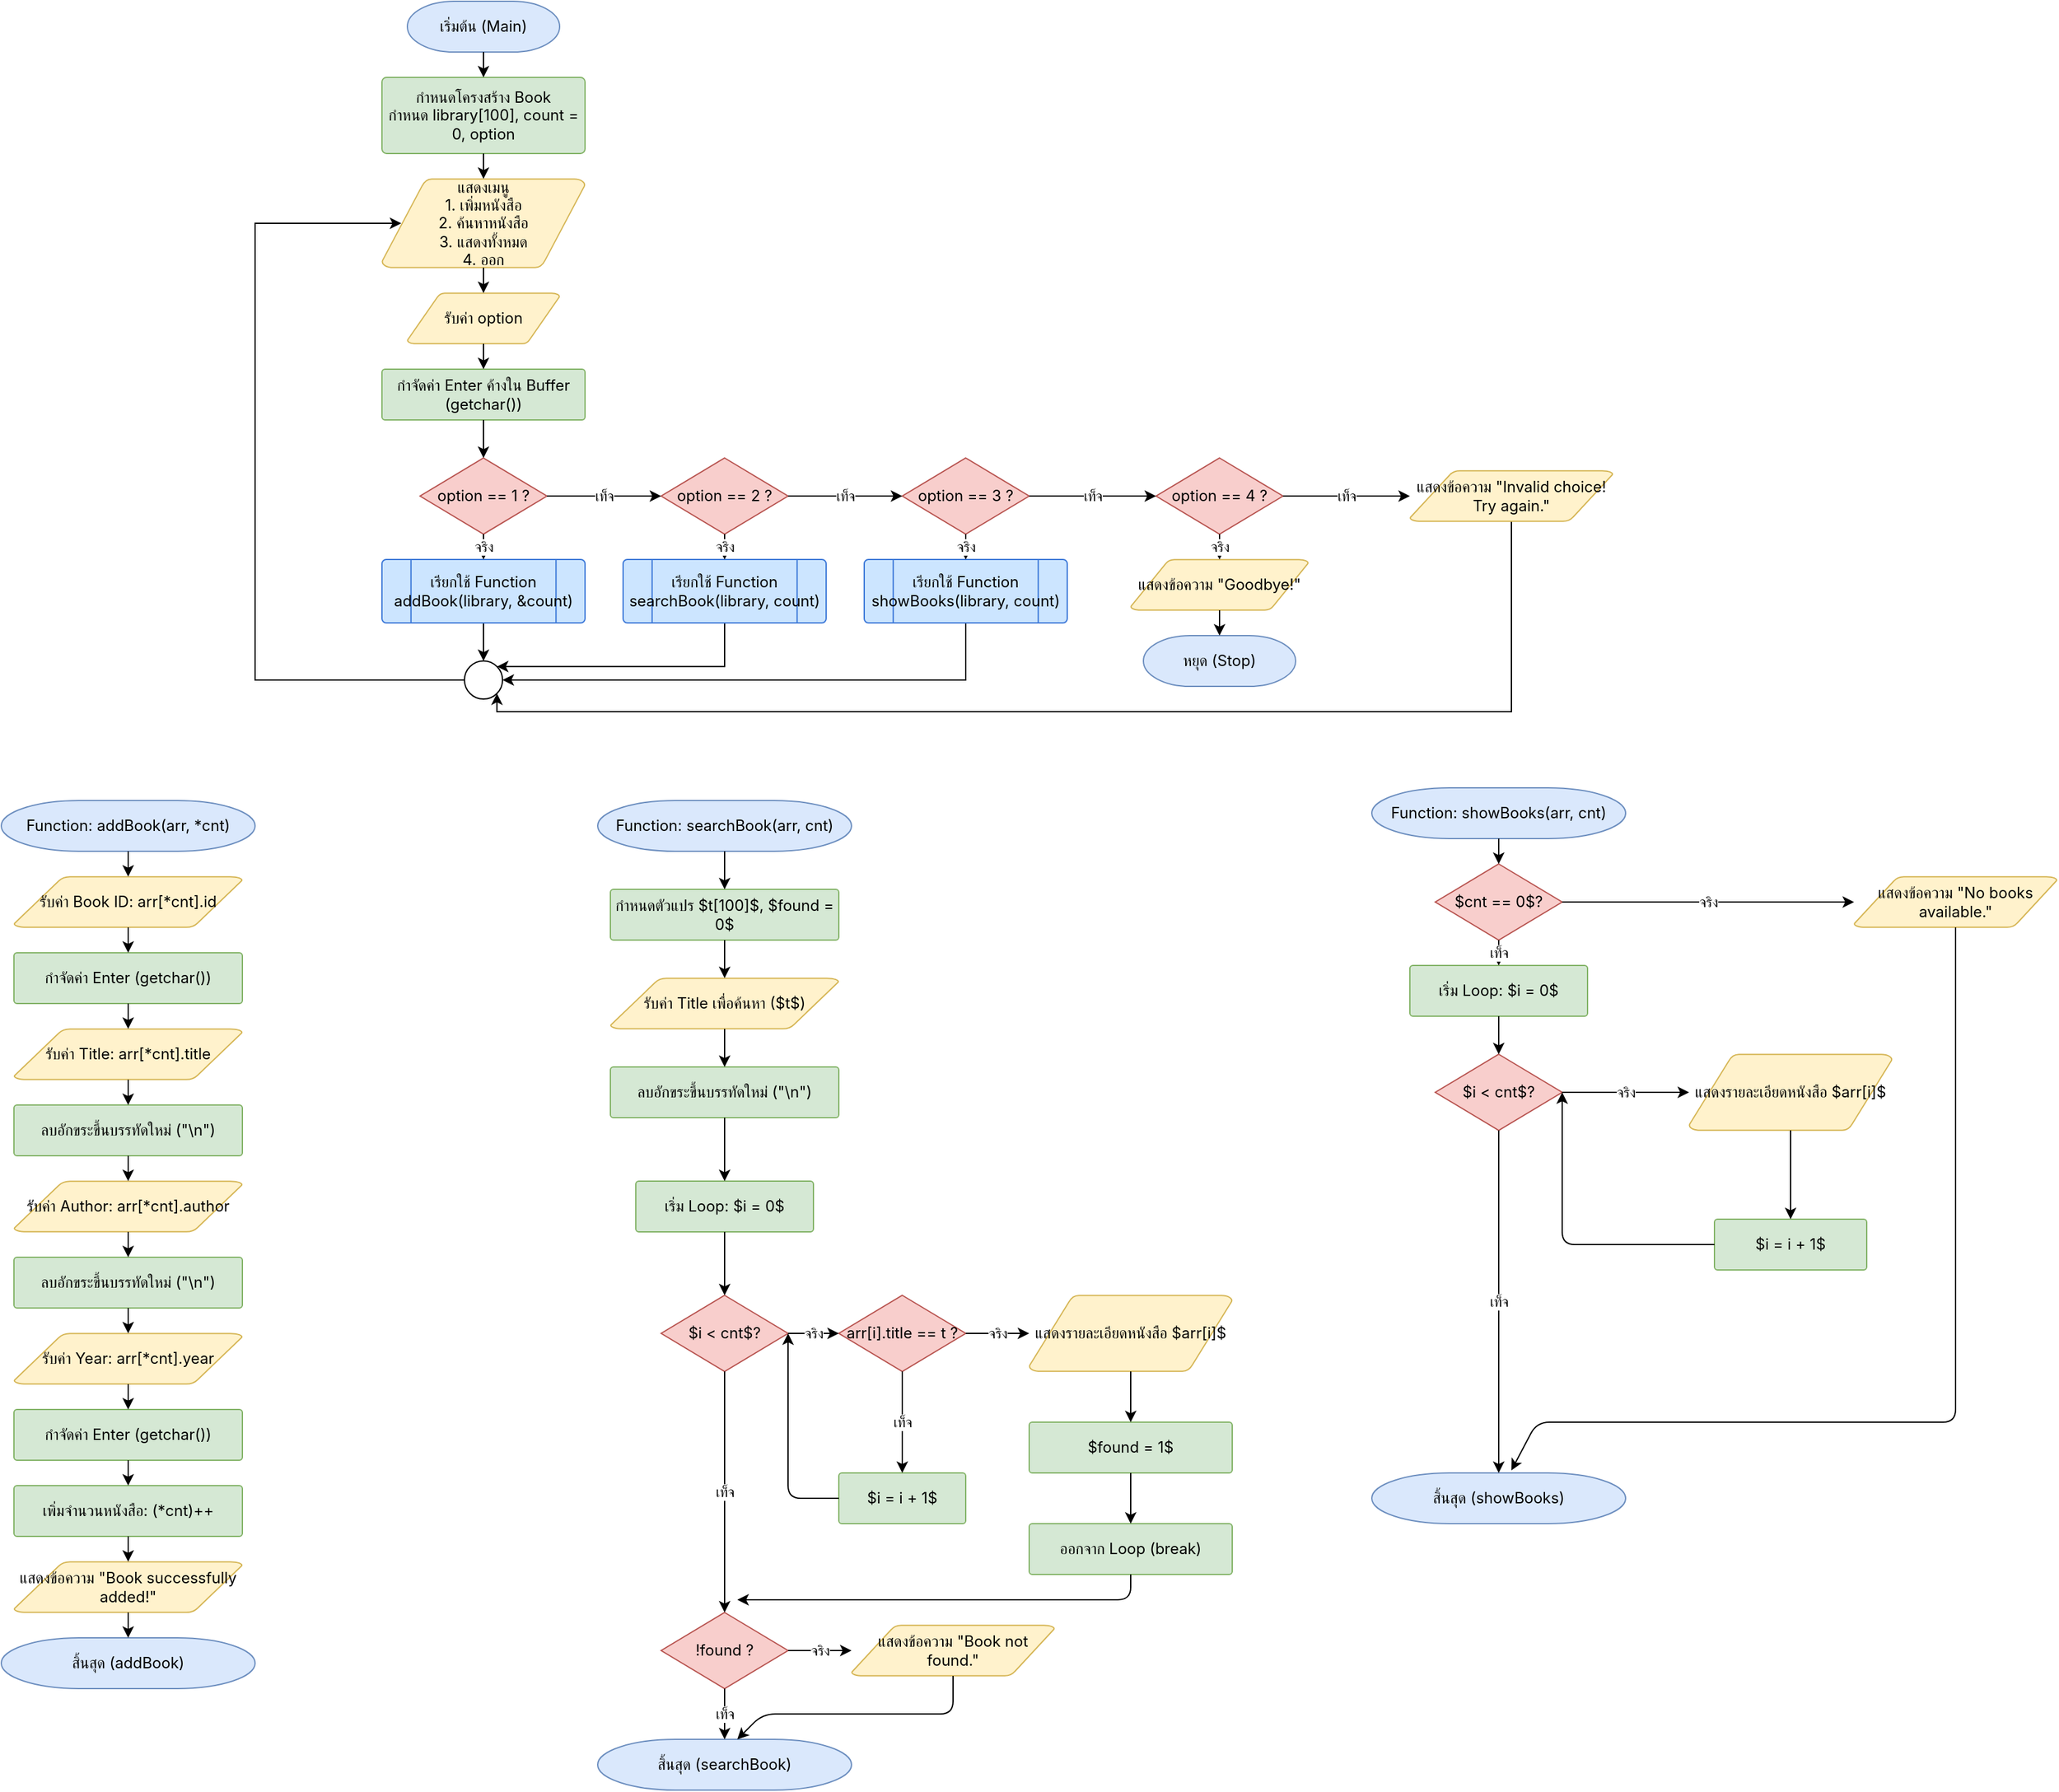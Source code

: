 <mxfile version="28.2.5">
  <diagram name="หน้า-1" id="xlEqDrrbK4vvLJiw3ua9">
    <mxGraphModel dx="3473" dy="2087" grid="1" gridSize="10" guides="1" tooltips="1" connect="1" arrows="1" fold="1" page="1" pageScale="1" pageWidth="827" pageHeight="1169" math="0" shadow="0">
      <root>
        <mxCell id="0" />
        <mxCell id="1" parent="0" />
        <mxCell id="8WySUXqcxAN1pHSd9YYG-1" value="เริ่มต้น (Main)" style="shape=mxgraph.flowchart.terminator;whiteSpace=wrap;html=1;fontFamily=Inter;fillColor=#dae8fc;strokeColor=#6c8ebf;" vertex="1" parent="1">
          <mxGeometry x="470" y="120" width="120" height="40" as="geometry" />
        </mxCell>
        <mxCell id="8WySUXqcxAN1pHSd9YYG-2" value="กำหนดโครงสร้าง Book&lt;br&gt;กำหนด library[100], count = 0, option" style="shape=mxgraph.flowchart.process;whiteSpace=wrap;html=1;fontFamily=Inter;fillColor=#d5e8d4;strokeColor=#82b366;" vertex="1" parent="1">
          <mxGeometry x="450" y="180" width="160" height="60" as="geometry" />
        </mxCell>
        <mxCell id="8WySUXqcxAN1pHSd9YYG-3" value="แสดงเมนู&lt;br&gt;1. เพิ่มหนังสือ&lt;br&gt;2. ค้นหาหนังสือ&lt;br&gt;3. แสดงทั้งหมด&lt;br&gt;4. ออก" style="shape=mxgraph.flowchart.data;whiteSpace=wrap;html=1;fontFamily=Inter;fillColor=#fff2cc;strokeColor=#d6b656;" vertex="1" parent="1">
          <mxGeometry x="450" y="260" width="160" height="70" as="geometry" />
        </mxCell>
        <mxCell id="8WySUXqcxAN1pHSd9YYG-4" value="รับค่า option" style="shape=mxgraph.flowchart.data;whiteSpace=wrap;html=1;fontFamily=Inter;fillColor=#fff2cc;strokeColor=#d6b656;" vertex="1" parent="1">
          <mxGeometry x="470" y="350" width="120" height="40" as="geometry" />
        </mxCell>
        <mxCell id="8WySUXqcxAN1pHSd9YYG-5" value="กำจัดค่า Enter ค้างใน Buffer (getchar())" style="shape=mxgraph.flowchart.process;whiteSpace=wrap;html=1;fontFamily=Inter;fillColor=#d5e8d4;strokeColor=#82b366;" vertex="1" parent="1">
          <mxGeometry x="450" y="410" width="160" height="40" as="geometry" />
        </mxCell>
        <mxCell id="8WySUXqcxAN1pHSd9YYG-6" value="option == 1 ?" style="shape=mxgraph.flowchart.decision;whiteSpace=wrap;html=1;fontFamily=Inter;fillColor=#f8cecc;strokeColor=#b85450;" vertex="1" parent="1">
          <mxGeometry x="480" y="480" width="100" height="60" as="geometry" />
        </mxCell>
        <mxCell id="8WySUXqcxAN1pHSd9YYG-105" value="" style="edgeStyle=orthogonalEdgeStyle;rounded=0;orthogonalLoop=1;jettySize=auto;html=1;" edge="1" parent="1" source="8WySUXqcxAN1pHSd9YYG-7" target="8WySUXqcxAN1pHSd9YYG-104">
          <mxGeometry relative="1" as="geometry" />
        </mxCell>
        <mxCell id="8WySUXqcxAN1pHSd9YYG-7" value="เรียกใช้ Function addBook(library, &amp;count)" style="shape=mxgraph.flowchart.predefined_process;whiteSpace=wrap;html=1;fontFamily=Inter;fillColor=#cce5ff;strokeColor=#3c78d8;" vertex="1" parent="1">
          <mxGeometry x="450" y="560" width="160" height="50" as="geometry" />
        </mxCell>
        <mxCell id="8WySUXqcxAN1pHSd9YYG-8" value="option == 2 ?" style="shape=mxgraph.flowchart.decision;whiteSpace=wrap;html=1;fontFamily=Inter;fillColor=#f8cecc;strokeColor=#b85450;" vertex="1" parent="1">
          <mxGeometry x="670" y="480" width="100" height="60" as="geometry" />
        </mxCell>
        <mxCell id="8WySUXqcxAN1pHSd9YYG-106" style="edgeStyle=orthogonalEdgeStyle;rounded=0;orthogonalLoop=1;jettySize=auto;html=1;entryX=1;entryY=0;entryDx=0;entryDy=0;" edge="1" parent="1" source="8WySUXqcxAN1pHSd9YYG-9" target="8WySUXqcxAN1pHSd9YYG-104">
          <mxGeometry relative="1" as="geometry">
            <Array as="points">
              <mxPoint x="720" y="644" />
            </Array>
          </mxGeometry>
        </mxCell>
        <mxCell id="8WySUXqcxAN1pHSd9YYG-9" value="เรียกใช้ Function searchBook(library, count)" style="shape=mxgraph.flowchart.predefined_process;whiteSpace=wrap;html=1;fontFamily=Inter;fillColor=#cce5ff;strokeColor=#3c78d8;" vertex="1" parent="1">
          <mxGeometry x="640" y="560" width="160" height="50" as="geometry" />
        </mxCell>
        <mxCell id="8WySUXqcxAN1pHSd9YYG-10" value="option == 3 ?" style="shape=mxgraph.flowchart.decision;whiteSpace=wrap;html=1;fontFamily=Inter;fillColor=#f8cecc;strokeColor=#b85450;" vertex="1" parent="1">
          <mxGeometry x="860" y="480" width="100" height="60" as="geometry" />
        </mxCell>
        <mxCell id="8WySUXqcxAN1pHSd9YYG-107" style="edgeStyle=orthogonalEdgeStyle;rounded=0;orthogonalLoop=1;jettySize=auto;html=1;entryX=1;entryY=0.5;entryDx=0;entryDy=0;" edge="1" parent="1" source="8WySUXqcxAN1pHSd9YYG-11" target="8WySUXqcxAN1pHSd9YYG-104">
          <mxGeometry relative="1" as="geometry">
            <Array as="points">
              <mxPoint x="910" y="655" />
            </Array>
          </mxGeometry>
        </mxCell>
        <mxCell id="8WySUXqcxAN1pHSd9YYG-11" value="เรียกใช้ Function showBooks(library, count)" style="shape=mxgraph.flowchart.predefined_process;whiteSpace=wrap;html=1;fontFamily=Inter;fillColor=#cce5ff;strokeColor=#3c78d8;" vertex="1" parent="1">
          <mxGeometry x="830" y="560" width="160" height="50" as="geometry" />
        </mxCell>
        <mxCell id="8WySUXqcxAN1pHSd9YYG-12" value="option == 4 ?" style="shape=mxgraph.flowchart.decision;whiteSpace=wrap;html=1;fontFamily=Inter;fillColor=#f8cecc;strokeColor=#b85450;" vertex="1" parent="1">
          <mxGeometry x="1060" y="480" width="100" height="60" as="geometry" />
        </mxCell>
        <mxCell id="8WySUXqcxAN1pHSd9YYG-13" value="แสดงข้อความ &quot;Goodbye!&quot;" style="shape=mxgraph.flowchart.data;whiteSpace=wrap;html=1;fontFamily=Inter;fillColor=#fff2cc;strokeColor=#d6b656;" vertex="1" parent="1">
          <mxGeometry x="1040" y="560" width="140" height="40" as="geometry" />
        </mxCell>
        <mxCell id="8WySUXqcxAN1pHSd9YYG-14" value="หยุด (Stop)" style="shape=mxgraph.flowchart.terminator;whiteSpace=wrap;html=1;fontFamily=Inter;fillColor=#dae8fc;strokeColor=#6c8ebf;" vertex="1" parent="1">
          <mxGeometry x="1050" y="620" width="120" height="40" as="geometry" />
        </mxCell>
        <mxCell id="8WySUXqcxAN1pHSd9YYG-108" style="edgeStyle=orthogonalEdgeStyle;rounded=0;orthogonalLoop=1;jettySize=auto;html=1;entryX=1;entryY=1;entryDx=0;entryDy=0;" edge="1" parent="1" source="8WySUXqcxAN1pHSd9YYG-15" target="8WySUXqcxAN1pHSd9YYG-104">
          <mxGeometry relative="1" as="geometry">
            <Array as="points">
              <mxPoint x="1340" y="680" />
              <mxPoint x="541" y="680" />
            </Array>
          </mxGeometry>
        </mxCell>
        <mxCell id="8WySUXqcxAN1pHSd9YYG-15" value="แสดงข้อความ &quot;Invalid choice! Try again.&quot;" style="shape=mxgraph.flowchart.data;whiteSpace=wrap;html=1;fontFamily=Inter;fillColor=#fff2cc;strokeColor=#d6b656;" vertex="1" parent="1">
          <mxGeometry x="1260" y="490" width="160" height="40" as="geometry" />
        </mxCell>
        <mxCell id="8WySUXqcxAN1pHSd9YYG-16" value="" style="endArrow=classic;html=1;" edge="1" parent="1" source="8WySUXqcxAN1pHSd9YYG-1" target="8WySUXqcxAN1pHSd9YYG-2">
          <mxGeometry width="50" height="50" relative="1" as="geometry">
            <mxPoint x="530" y="160" as="sourcePoint" />
            <mxPoint x="530" y="180" as="targetPoint" />
          </mxGeometry>
        </mxCell>
        <mxCell id="8WySUXqcxAN1pHSd9YYG-17" value="" style="endArrow=classic;html=1;" edge="1" parent="1" source="8WySUXqcxAN1pHSd9YYG-2" target="8WySUXqcxAN1pHSd9YYG-3">
          <mxGeometry width="50" height="50" relative="1" as="geometry">
            <mxPoint x="530" y="240" as="sourcePoint" />
            <mxPoint x="530" y="260" as="targetPoint" />
          </mxGeometry>
        </mxCell>
        <mxCell id="8WySUXqcxAN1pHSd9YYG-18" value="" style="endArrow=classic;html=1;" edge="1" parent="1" source="8WySUXqcxAN1pHSd9YYG-3" target="8WySUXqcxAN1pHSd9YYG-4">
          <mxGeometry width="50" height="50" relative="1" as="geometry">
            <mxPoint x="530" y="330" as="sourcePoint" />
            <mxPoint x="530" y="350" as="targetPoint" />
          </mxGeometry>
        </mxCell>
        <mxCell id="8WySUXqcxAN1pHSd9YYG-19" value="" style="endArrow=classic;html=1;" edge="1" parent="1" source="8WySUXqcxAN1pHSd9YYG-4" target="8WySUXqcxAN1pHSd9YYG-5">
          <mxGeometry width="50" height="50" relative="1" as="geometry">
            <mxPoint x="530" y="390" as="sourcePoint" />
            <mxPoint x="530" y="410" as="targetPoint" />
          </mxGeometry>
        </mxCell>
        <mxCell id="8WySUXqcxAN1pHSd9YYG-20" value="" style="endArrow=classic;html=1;" edge="1" parent="1" source="8WySUXqcxAN1pHSd9YYG-5" target="8WySUXqcxAN1pHSd9YYG-6">
          <mxGeometry width="50" height="50" relative="1" as="geometry">
            <mxPoint x="530" y="450" as="sourcePoint" />
            <mxPoint x="530" y="480" as="targetPoint" />
          </mxGeometry>
        </mxCell>
        <mxCell id="8WySUXqcxAN1pHSd9YYG-21" value="จริง" style="endArrow=classic;html=1;exitX=0.5;exitY=1;entryX=0.5;entryY=0;" edge="1" parent="1" source="8WySUXqcxAN1pHSd9YYG-6" target="8WySUXqcxAN1pHSd9YYG-7">
          <mxGeometry width="50" height="50" relative="1" as="geometry">
            <mxPoint x="530" y="540" as="sourcePoint" />
            <mxPoint x="530" y="560" as="targetPoint" />
          </mxGeometry>
        </mxCell>
        <mxCell id="8WySUXqcxAN1pHSd9YYG-22" value="เท็จ" style="endArrow=classic;html=1;exitX=1;exitY=0.5;entryX=0;entryY=0.5;" edge="1" parent="1" source="8WySUXqcxAN1pHSd9YYG-6" target="8WySUXqcxAN1pHSd9YYG-8">
          <mxGeometry width="50" height="50" relative="1" as="geometry">
            <mxPoint x="580" y="510" as="sourcePoint" />
            <mxPoint x="640" y="510" as="targetPoint" />
          </mxGeometry>
        </mxCell>
        <mxCell id="8WySUXqcxAN1pHSd9YYG-23" value="จริง" style="endArrow=classic;html=1;exitX=0.5;exitY=1;entryX=0.5;entryY=0;" edge="1" parent="1" source="8WySUXqcxAN1pHSd9YYG-8" target="8WySUXqcxAN1pHSd9YYG-9">
          <mxGeometry width="50" height="50" relative="1" as="geometry">
            <mxPoint x="720" y="540" as="sourcePoint" />
            <mxPoint x="720" y="560" as="targetPoint" />
          </mxGeometry>
        </mxCell>
        <mxCell id="8WySUXqcxAN1pHSd9YYG-24" value="เท็จ" style="endArrow=classic;html=1;exitX=1;exitY=0.5;entryX=0;entryY=0.5;" edge="1" parent="1" source="8WySUXqcxAN1pHSd9YYG-8" target="8WySUXqcxAN1pHSd9YYG-10">
          <mxGeometry width="50" height="50" relative="1" as="geometry">
            <mxPoint x="740" y="510" as="sourcePoint" />
            <mxPoint x="800" y="510" as="targetPoint" />
          </mxGeometry>
        </mxCell>
        <mxCell id="8WySUXqcxAN1pHSd9YYG-25" value="จริง" style="endArrow=classic;html=1;exitX=0.5;exitY=1;entryX=0.5;entryY=0;" edge="1" parent="1" source="8WySUXqcxAN1pHSd9YYG-10" target="8WySUXqcxAN1pHSd9YYG-11">
          <mxGeometry width="50" height="50" relative="1" as="geometry">
            <mxPoint x="910" y="540" as="sourcePoint" />
            <mxPoint x="910" y="560" as="targetPoint" />
          </mxGeometry>
        </mxCell>
        <mxCell id="8WySUXqcxAN1pHSd9YYG-26" value="เท็จ" style="endArrow=classic;html=1;exitX=1;exitY=0.5;entryX=0;entryY=0.5;" edge="1" parent="1" source="8WySUXqcxAN1pHSd9YYG-10" target="8WySUXqcxAN1pHSd9YYG-12">
          <mxGeometry width="50" height="50" relative="1" as="geometry">
            <mxPoint x="900" y="510" as="sourcePoint" />
            <mxPoint x="960" y="510" as="targetPoint" />
          </mxGeometry>
        </mxCell>
        <mxCell id="8WySUXqcxAN1pHSd9YYG-27" value="จริง" style="endArrow=classic;html=1;exitX=0.5;exitY=1;entryX=0.5;entryY=0;" edge="1" parent="1" source="8WySUXqcxAN1pHSd9YYG-12" target="8WySUXqcxAN1pHSd9YYG-13">
          <mxGeometry width="50" height="50" relative="1" as="geometry">
            <mxPoint x="1110" y="540" as="sourcePoint" />
            <mxPoint x="1110" y="560" as="targetPoint" />
          </mxGeometry>
        </mxCell>
        <mxCell id="8WySUXqcxAN1pHSd9YYG-28" value="เท็จ" style="endArrow=classic;html=1;exitX=1;exitY=0.5;entryX=0;entryY=0.5;" edge="1" parent="1" source="8WySUXqcxAN1pHSd9YYG-12" target="8WySUXqcxAN1pHSd9YYG-15">
          <mxGeometry width="50" height="50" relative="1" as="geometry">
            <mxPoint x="1060" y="510" as="sourcePoint" />
            <mxPoint x="1100" y="520" as="targetPoint" />
          </mxGeometry>
        </mxCell>
        <mxCell id="8WySUXqcxAN1pHSd9YYG-29" value="" style="endArrow=classic;html=1;" edge="1" parent="1" source="8WySUXqcxAN1pHSd9YYG-13" target="8WySUXqcxAN1pHSd9YYG-14">
          <mxGeometry width="50" height="50" relative="1" as="geometry">
            <mxPoint x="1010" y="600" as="sourcePoint" />
            <mxPoint x="1010" y="620" as="targetPoint" />
          </mxGeometry>
        </mxCell>
        <mxCell id="8WySUXqcxAN1pHSd9YYG-34" value="Function: addBook(arr, *cnt)" style="shape=mxgraph.flowchart.terminator;whiteSpace=wrap;html=1;fontFamily=Inter;fillColor=#dae8fc;strokeColor=#6c8ebf;" vertex="1" parent="1">
          <mxGeometry x="150" y="750" width="200" height="40" as="geometry" />
        </mxCell>
        <mxCell id="8WySUXqcxAN1pHSd9YYG-35" value="รับค่า Book ID: arr[*cnt].id" style="shape=mxgraph.flowchart.data;whiteSpace=wrap;html=1;fontFamily=Inter;fillColor=#fff2cc;strokeColor=#d6b656;" vertex="1" parent="1">
          <mxGeometry x="160" y="810" width="180" height="40" as="geometry" />
        </mxCell>
        <mxCell id="8WySUXqcxAN1pHSd9YYG-36" value="กำจัดค่า Enter (getchar())" style="shape=mxgraph.flowchart.process;whiteSpace=wrap;html=1;fontFamily=Inter;fillColor=#d5e8d4;strokeColor=#82b366;" vertex="1" parent="1">
          <mxGeometry x="160" y="870" width="180" height="40" as="geometry" />
        </mxCell>
        <mxCell id="8WySUXqcxAN1pHSd9YYG-37" value="รับค่า Title: arr[*cnt].title" style="shape=mxgraph.flowchart.data;whiteSpace=wrap;html=1;fontFamily=Inter;fillColor=#fff2cc;strokeColor=#d6b656;" vertex="1" parent="1">
          <mxGeometry x="160" y="930" width="180" height="40" as="geometry" />
        </mxCell>
        <mxCell id="8WySUXqcxAN1pHSd9YYG-38" value="ลบอักขระขึ้นบรรทัดใหม่ (&quot;\n&quot;)" style="shape=mxgraph.flowchart.process;whiteSpace=wrap;html=1;fontFamily=Inter;fillColor=#d5e8d4;strokeColor=#82b366;" vertex="1" parent="1">
          <mxGeometry x="160" y="990" width="180" height="40" as="geometry" />
        </mxCell>
        <mxCell id="8WySUXqcxAN1pHSd9YYG-39" value="รับค่า Author: arr[*cnt].author" style="shape=mxgraph.flowchart.data;whiteSpace=wrap;html=1;fontFamily=Inter;fillColor=#fff2cc;strokeColor=#d6b656;" vertex="1" parent="1">
          <mxGeometry x="160" y="1050" width="180" height="40" as="geometry" />
        </mxCell>
        <mxCell id="8WySUXqcxAN1pHSd9YYG-40" value="ลบอักขระขึ้นบรรทัดใหม่ (&quot;\n&quot;)" style="shape=mxgraph.flowchart.process;whiteSpace=wrap;html=1;fontFamily=Inter;fillColor=#d5e8d4;strokeColor=#82b366;" vertex="1" parent="1">
          <mxGeometry x="160" y="1110" width="180" height="40" as="geometry" />
        </mxCell>
        <mxCell id="8WySUXqcxAN1pHSd9YYG-41" value="รับค่า Year: arr[*cnt].year" style="shape=mxgraph.flowchart.data;whiteSpace=wrap;html=1;fontFamily=Inter;fillColor=#fff2cc;strokeColor=#d6b656;" vertex="1" parent="1">
          <mxGeometry x="160" y="1170" width="180" height="40" as="geometry" />
        </mxCell>
        <mxCell id="8WySUXqcxAN1pHSd9YYG-42" value="กำจัดค่า Enter (getchar())" style="shape=mxgraph.flowchart.process;whiteSpace=wrap;html=1;fontFamily=Inter;fillColor=#d5e8d4;strokeColor=#82b366;" vertex="1" parent="1">
          <mxGeometry x="160" y="1230" width="180" height="40" as="geometry" />
        </mxCell>
        <mxCell id="8WySUXqcxAN1pHSd9YYG-43" value="เพิ่มจำนวนหนังสือ: (*cnt)++" style="shape=mxgraph.flowchart.process;whiteSpace=wrap;html=1;fontFamily=Inter;fillColor=#d5e8d4;strokeColor=#82b366;" vertex="1" parent="1">
          <mxGeometry x="160" y="1290" width="180" height="40" as="geometry" />
        </mxCell>
        <mxCell id="8WySUXqcxAN1pHSd9YYG-44" value="แสดงข้อความ &quot;Book successfully added!&quot;" style="shape=mxgraph.flowchart.data;whiteSpace=wrap;html=1;fontFamily=Inter;fillColor=#fff2cc;strokeColor=#d6b656;" vertex="1" parent="1">
          <mxGeometry x="160" y="1350" width="180" height="40" as="geometry" />
        </mxCell>
        <mxCell id="8WySUXqcxAN1pHSd9YYG-45" value="สิ้นสุด (addBook)" style="shape=mxgraph.flowchart.terminator;whiteSpace=wrap;html=1;fontFamily=Inter;fillColor=#dae8fc;strokeColor=#6c8ebf;" vertex="1" parent="1">
          <mxGeometry x="150" y="1410" width="200" height="40" as="geometry" />
        </mxCell>
        <mxCell id="8WySUXqcxAN1pHSd9YYG-46" value="" style="endArrow=classic;html=1;" edge="1" parent="1" source="8WySUXqcxAN1pHSd9YYG-34" target="8WySUXqcxAN1pHSd9YYG-35">
          <mxGeometry width="50" height="50" relative="1" as="geometry">
            <mxPoint x="250" y="790" as="sourcePoint" />
            <mxPoint x="250" y="810" as="targetPoint" />
          </mxGeometry>
        </mxCell>
        <mxCell id="8WySUXqcxAN1pHSd9YYG-47" value="" style="endArrow=classic;html=1;" edge="1" parent="1" source="8WySUXqcxAN1pHSd9YYG-35" target="8WySUXqcxAN1pHSd9YYG-36">
          <mxGeometry width="50" height="50" relative="1" as="geometry">
            <mxPoint x="250" y="850" as="sourcePoint" />
            <mxPoint x="250" y="870" as="targetPoint" />
          </mxGeometry>
        </mxCell>
        <mxCell id="8WySUXqcxAN1pHSd9YYG-48" value="" style="endArrow=classic;html=1;" edge="1" parent="1" source="8WySUXqcxAN1pHSd9YYG-36" target="8WySUXqcxAN1pHSd9YYG-37">
          <mxGeometry width="50" height="50" relative="1" as="geometry">
            <mxPoint x="250" y="910" as="sourcePoint" />
            <mxPoint x="250" y="930" as="targetPoint" />
          </mxGeometry>
        </mxCell>
        <mxCell id="8WySUXqcxAN1pHSd9YYG-49" value="" style="endArrow=classic;html=1;" edge="1" parent="1" source="8WySUXqcxAN1pHSd9YYG-37" target="8WySUXqcxAN1pHSd9YYG-38">
          <mxGeometry width="50" height="50" relative="1" as="geometry">
            <mxPoint x="250" y="970" as="sourcePoint" />
            <mxPoint x="250" y="990" as="targetPoint" />
          </mxGeometry>
        </mxCell>
        <mxCell id="8WySUXqcxAN1pHSd9YYG-50" value="" style="endArrow=classic;html=1;" edge="1" parent="1" source="8WySUXqcxAN1pHSd9YYG-38" target="8WySUXqcxAN1pHSd9YYG-39">
          <mxGeometry width="50" height="50" relative="1" as="geometry">
            <mxPoint x="250" y="1030" as="sourcePoint" />
            <mxPoint x="250" y="1050" as="targetPoint" />
          </mxGeometry>
        </mxCell>
        <mxCell id="8WySUXqcxAN1pHSd9YYG-51" value="" style="endArrow=classic;html=1;" edge="1" parent="1" source="8WySUXqcxAN1pHSd9YYG-39" target="8WySUXqcxAN1pHSd9YYG-40">
          <mxGeometry width="50" height="50" relative="1" as="geometry">
            <mxPoint x="250" y="1090" as="sourcePoint" />
            <mxPoint x="250" y="1110" as="targetPoint" />
          </mxGeometry>
        </mxCell>
        <mxCell id="8WySUXqcxAN1pHSd9YYG-52" value="" style="endArrow=classic;html=1;" edge="1" parent="1" source="8WySUXqcxAN1pHSd9YYG-40" target="8WySUXqcxAN1pHSd9YYG-41">
          <mxGeometry width="50" height="50" relative="1" as="geometry">
            <mxPoint x="250" y="1150" as="sourcePoint" />
            <mxPoint x="250" y="1170" as="targetPoint" />
          </mxGeometry>
        </mxCell>
        <mxCell id="8WySUXqcxAN1pHSd9YYG-53" value="" style="endArrow=classic;html=1;" edge="1" parent="1" source="8WySUXqcxAN1pHSd9YYG-41" target="8WySUXqcxAN1pHSd9YYG-42">
          <mxGeometry width="50" height="50" relative="1" as="geometry">
            <mxPoint x="250" y="1210" as="sourcePoint" />
            <mxPoint x="250" y="1230" as="targetPoint" />
          </mxGeometry>
        </mxCell>
        <mxCell id="8WySUXqcxAN1pHSd9YYG-54" value="" style="endArrow=classic;html=1;" edge="1" parent="1" source="8WySUXqcxAN1pHSd9YYG-42" target="8WySUXqcxAN1pHSd9YYG-43">
          <mxGeometry width="50" height="50" relative="1" as="geometry">
            <mxPoint x="250" y="1270" as="sourcePoint" />
            <mxPoint x="250" y="1290" as="targetPoint" />
          </mxGeometry>
        </mxCell>
        <mxCell id="8WySUXqcxAN1pHSd9YYG-55" value="" style="endArrow=classic;html=1;" edge="1" parent="1" source="8WySUXqcxAN1pHSd9YYG-43" target="8WySUXqcxAN1pHSd9YYG-44">
          <mxGeometry width="50" height="50" relative="1" as="geometry">
            <mxPoint x="250" y="1330" as="sourcePoint" />
            <mxPoint x="250" y="1350" as="targetPoint" />
          </mxGeometry>
        </mxCell>
        <mxCell id="8WySUXqcxAN1pHSd9YYG-56" value="" style="endArrow=classic;html=1;" edge="1" parent="1" source="8WySUXqcxAN1pHSd9YYG-44" target="8WySUXqcxAN1pHSd9YYG-45">
          <mxGeometry width="50" height="50" relative="1" as="geometry">
            <mxPoint x="250" y="1390" as="sourcePoint" />
            <mxPoint x="250" y="1410" as="targetPoint" />
          </mxGeometry>
        </mxCell>
        <mxCell id="8WySUXqcxAN1pHSd9YYG-57" value="Function: searchBook(arr, cnt)" style="shape=mxgraph.flowchart.terminator;whiteSpace=wrap;html=1;fontFamily=Inter;fillColor=#dae8fc;strokeColor=#6c8ebf;" vertex="1" parent="1">
          <mxGeometry x="620" y="750" width="200" height="40" as="geometry" />
        </mxCell>
        <mxCell id="8WySUXqcxAN1pHSd9YYG-58" value="กำหนดตัวแปร $t[100]$, $found = 0$" style="shape=mxgraph.flowchart.process;whiteSpace=wrap;html=1;fontFamily=Inter;fillColor=#d5e8d4;strokeColor=#82b366;" vertex="1" parent="1">
          <mxGeometry x="630" y="820" width="180" height="40" as="geometry" />
        </mxCell>
        <mxCell id="8WySUXqcxAN1pHSd9YYG-59" value="รับค่า Title เพื่อค้นหา ($t$)" style="shape=mxgraph.flowchart.data;whiteSpace=wrap;html=1;fontFamily=Inter;fillColor=#fff2cc;strokeColor=#d6b656;" vertex="1" parent="1">
          <mxGeometry x="630" y="890" width="180" height="40" as="geometry" />
        </mxCell>
        <mxCell id="8WySUXqcxAN1pHSd9YYG-60" value="ลบอักขระขึ้นบรรทัดใหม่ (&quot;\n&quot;)" style="shape=mxgraph.flowchart.process;whiteSpace=wrap;html=1;fontFamily=Inter;fillColor=#d5e8d4;strokeColor=#82b366;" vertex="1" parent="1">
          <mxGeometry x="630" y="960" width="180" height="40" as="geometry" />
        </mxCell>
        <mxCell id="8WySUXqcxAN1pHSd9YYG-61" value="เริ่ม Loop: $i = 0$" style="shape=mxgraph.flowchart.process;whiteSpace=wrap;html=1;fontFamily=Inter;fillColor=#d5e8d4;strokeColor=#82b366;" vertex="1" parent="1">
          <mxGeometry x="650" y="1050" width="140" height="40" as="geometry" />
        </mxCell>
        <mxCell id="8WySUXqcxAN1pHSd9YYG-62" value="$i &lt; cnt$?" style="shape=mxgraph.flowchart.decision;whiteSpace=wrap;html=1;fontFamily=Inter;fillColor=#f8cecc;strokeColor=#b85450;" vertex="1" parent="1">
          <mxGeometry x="670" y="1140" width="100" height="60" as="geometry" />
        </mxCell>
        <mxCell id="8WySUXqcxAN1pHSd9YYG-63" value="arr[i].title == t ?" style="shape=mxgraph.flowchart.decision;whiteSpace=wrap;html=1;fontFamily=Inter;fillColor=#f8cecc;strokeColor=#b85450;" vertex="1" parent="1">
          <mxGeometry x="810" y="1140" width="100" height="60" as="geometry" />
        </mxCell>
        <mxCell id="8WySUXqcxAN1pHSd9YYG-64" value="แสดงรายละเอียดหนังสือ $arr[i]$" style="shape=mxgraph.flowchart.data;whiteSpace=wrap;html=1;fontFamily=Inter;fillColor=#fff2cc;strokeColor=#d6b656;" vertex="1" parent="1">
          <mxGeometry x="960" y="1140" width="160" height="60" as="geometry" />
        </mxCell>
        <mxCell id="8WySUXqcxAN1pHSd9YYG-65" value="$found = 1$" style="shape=mxgraph.flowchart.process;whiteSpace=wrap;html=1;fontFamily=Inter;fillColor=#d5e8d4;strokeColor=#82b366;" vertex="1" parent="1">
          <mxGeometry x="960" y="1240" width="160" height="40" as="geometry" />
        </mxCell>
        <mxCell id="8WySUXqcxAN1pHSd9YYG-66" value="ออกจาก Loop (break)" style="shape=mxgraph.flowchart.process;whiteSpace=wrap;html=1;fontFamily=Inter;fillColor=#d5e8d4;strokeColor=#82b366;" vertex="1" parent="1">
          <mxGeometry x="960" y="1320" width="160" height="40" as="geometry" />
        </mxCell>
        <mxCell id="8WySUXqcxAN1pHSd9YYG-67" value="$i = i + 1$" style="shape=mxgraph.flowchart.process;whiteSpace=wrap;html=1;fontFamily=Inter;fillColor=#d5e8d4;strokeColor=#82b366;" vertex="1" parent="1">
          <mxGeometry x="810" y="1280" width="100" height="40" as="geometry" />
        </mxCell>
        <mxCell id="8WySUXqcxAN1pHSd9YYG-68" value="!found ?" style="shape=mxgraph.flowchart.decision;whiteSpace=wrap;html=1;fontFamily=Inter;fillColor=#f8cecc;strokeColor=#b85450;" vertex="1" parent="1">
          <mxGeometry x="670" y="1390" width="100" height="60" as="geometry" />
        </mxCell>
        <mxCell id="8WySUXqcxAN1pHSd9YYG-69" value="แสดงข้อความ &quot;Book not found.&quot;" style="shape=mxgraph.flowchart.data;whiteSpace=wrap;html=1;fontFamily=Inter;fillColor=#fff2cc;strokeColor=#d6b656;" vertex="1" parent="1">
          <mxGeometry x="820" y="1400" width="160" height="40" as="geometry" />
        </mxCell>
        <mxCell id="8WySUXqcxAN1pHSd9YYG-70" value="สิ้นสุด (searchBook)" style="shape=mxgraph.flowchart.terminator;whiteSpace=wrap;html=1;fontFamily=Inter;fillColor=#dae8fc;strokeColor=#6c8ebf;" vertex="1" parent="1">
          <mxGeometry x="620" y="1490" width="200" height="40" as="geometry" />
        </mxCell>
        <mxCell id="8WySUXqcxAN1pHSd9YYG-71" value="" style="endArrow=classic;html=1;" edge="1" parent="1" source="8WySUXqcxAN1pHSd9YYG-57" target="8WySUXqcxAN1pHSd9YYG-58">
          <mxGeometry width="50" height="50" relative="1" as="geometry">
            <mxPoint x="720" y="790" as="sourcePoint" />
            <mxPoint x="720" y="810" as="targetPoint" />
          </mxGeometry>
        </mxCell>
        <mxCell id="8WySUXqcxAN1pHSd9YYG-72" value="" style="endArrow=classic;html=1;" edge="1" parent="1" source="8WySUXqcxAN1pHSd9YYG-58" target="8WySUXqcxAN1pHSd9YYG-59">
          <mxGeometry width="50" height="50" relative="1" as="geometry">
            <mxPoint x="720" y="850" as="sourcePoint" />
            <mxPoint x="720" y="870" as="targetPoint" />
          </mxGeometry>
        </mxCell>
        <mxCell id="8WySUXqcxAN1pHSd9YYG-73" value="" style="endArrow=classic;html=1;" edge="1" parent="1" source="8WySUXqcxAN1pHSd9YYG-59" target="8WySUXqcxAN1pHSd9YYG-60">
          <mxGeometry width="50" height="50" relative="1" as="geometry">
            <mxPoint x="720" y="910" as="sourcePoint" />
            <mxPoint x="720" y="930" as="targetPoint" />
          </mxGeometry>
        </mxCell>
        <mxCell id="8WySUXqcxAN1pHSd9YYG-74" value="" style="endArrow=classic;html=1;" edge="1" parent="1" source="8WySUXqcxAN1pHSd9YYG-60" target="8WySUXqcxAN1pHSd9YYG-61">
          <mxGeometry width="50" height="50" relative="1" as="geometry">
            <mxPoint x="720" y="970" as="sourcePoint" />
            <mxPoint x="720" y="990" as="targetPoint" />
          </mxGeometry>
        </mxCell>
        <mxCell id="8WySUXqcxAN1pHSd9YYG-75" value="" style="endArrow=classic;html=1;" edge="1" parent="1" source="8WySUXqcxAN1pHSd9YYG-61" target="8WySUXqcxAN1pHSd9YYG-62">
          <mxGeometry width="50" height="50" relative="1" as="geometry">
            <mxPoint x="720" y="1030" as="sourcePoint" />
            <mxPoint x="720" y="1050" as="targetPoint" />
          </mxGeometry>
        </mxCell>
        <mxCell id="8WySUXqcxAN1pHSd9YYG-76" value="จริง" style="endArrow=classic;html=1;exitX=1;exitY=0.5;entryX=0;entryY=0.5;" edge="1" parent="1" source="8WySUXqcxAN1pHSd9YYG-62" target="8WySUXqcxAN1pHSd9YYG-63">
          <mxGeometry width="50" height="50" relative="1" as="geometry">
            <mxPoint x="770" y="1080" as="sourcePoint" />
            <mxPoint x="810" y="1080" as="targetPoint" />
          </mxGeometry>
        </mxCell>
        <mxCell id="8WySUXqcxAN1pHSd9YYG-77" value="เท็จ" style="endArrow=classic;html=1;exitX=0.5;exitY=1;entryX=0.5;entryY=0;" edge="1" parent="1" source="8WySUXqcxAN1pHSd9YYG-62" target="8WySUXqcxAN1pHSd9YYG-68">
          <mxGeometry width="50" height="50" relative="1" as="geometry">
            <mxPoint x="720" y="1110" as="sourcePoint" />
            <mxPoint x="720" y="1270" as="targetPoint" />
            <Array as="points" />
          </mxGeometry>
        </mxCell>
        <mxCell id="8WySUXqcxAN1pHSd9YYG-78" value="จริง" style="endArrow=classic;html=1;exitX=1;exitY=0.5;entryX=0;entryY=0.5;" edge="1" parent="1" source="8WySUXqcxAN1pHSd9YYG-63" target="8WySUXqcxAN1pHSd9YYG-64">
          <mxGeometry width="50" height="50" relative="1" as="geometry">
            <mxPoint x="910" y="1080" as="sourcePoint" />
            <mxPoint x="960" y="1080" as="targetPoint" />
          </mxGeometry>
        </mxCell>
        <mxCell id="8WySUXqcxAN1pHSd9YYG-79" value="เท็จ" style="endArrow=classic;html=1;exitX=0.5;exitY=1;entryX=0.5;entryY=0;" edge="1" parent="1" source="8WySUXqcxAN1pHSd9YYG-63" target="8WySUXqcxAN1pHSd9YYG-67">
          <mxGeometry width="50" height="50" relative="1" as="geometry">
            <mxPoint x="860" y="1110" as="sourcePoint" />
            <mxPoint x="860" y="1150" as="targetPoint" />
          </mxGeometry>
        </mxCell>
        <mxCell id="8WySUXqcxAN1pHSd9YYG-80" value="" style="endArrow=classic;html=1;" edge="1" parent="1" source="8WySUXqcxAN1pHSd9YYG-64" target="8WySUXqcxAN1pHSd9YYG-65">
          <mxGeometry width="50" height="50" relative="1" as="geometry">
            <mxPoint x="1040" y="1110" as="sourcePoint" />
            <mxPoint x="1040" y="1130" as="targetPoint" />
          </mxGeometry>
        </mxCell>
        <mxCell id="8WySUXqcxAN1pHSd9YYG-81" value="" style="endArrow=classic;html=1;" edge="1" parent="1" source="8WySUXqcxAN1pHSd9YYG-65" target="8WySUXqcxAN1pHSd9YYG-66">
          <mxGeometry width="50" height="50" relative="1" as="geometry">
            <mxPoint x="1040" y="1170" as="sourcePoint" />
            <mxPoint x="1040" y="1190" as="targetPoint" />
          </mxGeometry>
        </mxCell>
        <mxCell id="8WySUXqcxAN1pHSd9YYG-82" value="" style="endArrow=classic;html=1;exitX=0.5;exitY=1;" edge="1" parent="1" source="8WySUXqcxAN1pHSd9YYG-66">
          <mxGeometry width="50" height="50" relative="1" as="geometry">
            <mxPoint x="1040" y="1230" as="sourcePoint" />
            <mxPoint x="730" y="1380" as="targetPoint" />
            <Array as="points">
              <mxPoint x="1040" y="1380" />
            </Array>
          </mxGeometry>
        </mxCell>
        <mxCell id="8WySUXqcxAN1pHSd9YYG-83" value="" style="endArrow=classic;html=1;exitX=0;exitY=0.5;exitDx=0;exitDy=0;exitPerimeter=0;entryX=1;entryY=0.5;entryDx=0;entryDy=0;entryPerimeter=0;" edge="1" parent="1" source="8WySUXqcxAN1pHSd9YYG-67" target="8WySUXqcxAN1pHSd9YYG-62">
          <mxGeometry width="50" height="50" relative="1" as="geometry">
            <mxPoint x="860" y="1150" as="sourcePoint" />
            <mxPoint x="770" y="1200" as="targetPoint" />
            <Array as="points">
              <mxPoint x="770" y="1300" />
            </Array>
          </mxGeometry>
        </mxCell>
        <mxCell id="8WySUXqcxAN1pHSd9YYG-84" value="จริง" style="endArrow=classic;html=1;exitX=1;exitY=0.5;entryX=0;entryY=0.5;" edge="1" parent="1" source="8WySUXqcxAN1pHSd9YYG-68" target="8WySUXqcxAN1pHSd9YYG-69">
          <mxGeometry width="50" height="50" relative="1" as="geometry">
            <mxPoint x="770" y="1300" as="sourcePoint" />
            <mxPoint x="820" y="1300" as="targetPoint" />
          </mxGeometry>
        </mxCell>
        <mxCell id="8WySUXqcxAN1pHSd9YYG-85" value="เท็จ" style="endArrow=classic;html=1;exitX=0.5;exitY=1;entryX=0.5;entryY=0;" edge="1" parent="1" source="8WySUXqcxAN1pHSd9YYG-68" target="8WySUXqcxAN1pHSd9YYG-70">
          <mxGeometry width="50" height="50" relative="1" as="geometry">
            <mxPoint x="720" y="1330" as="sourcePoint" />
            <mxPoint x="720" y="1380" as="targetPoint" />
          </mxGeometry>
        </mxCell>
        <mxCell id="8WySUXqcxAN1pHSd9YYG-86" value="" style="endArrow=classic;html=1;exitX=0.5;exitY=1;entryX=0.55;entryY=0;entryDx=0;entryDy=0;entryPerimeter=0;" edge="1" parent="1" source="8WySUXqcxAN1pHSd9YYG-69" target="8WySUXqcxAN1pHSd9YYG-70">
          <mxGeometry width="50" height="50" relative="1" as="geometry">
            <mxPoint x="900" y="1320" as="sourcePoint" />
            <mxPoint x="730" y="1380" as="targetPoint" />
            <Array as="points">
              <mxPoint x="900" y="1470" />
              <mxPoint x="750" y="1470" />
            </Array>
          </mxGeometry>
        </mxCell>
        <mxCell id="8WySUXqcxAN1pHSd9YYG-87" value="Function: showBooks(arr, cnt)" style="shape=mxgraph.flowchart.terminator;whiteSpace=wrap;html=1;fontFamily=Inter;fillColor=#dae8fc;strokeColor=#6c8ebf;" vertex="1" parent="1">
          <mxGeometry x="1230" y="740" width="200" height="40" as="geometry" />
        </mxCell>
        <mxCell id="8WySUXqcxAN1pHSd9YYG-88" value="$cnt == 0$?" style="shape=mxgraph.flowchart.decision;whiteSpace=wrap;html=1;fontFamily=Inter;fillColor=#f8cecc;strokeColor=#b85450;" vertex="1" parent="1">
          <mxGeometry x="1280" y="800" width="100" height="60" as="geometry" />
        </mxCell>
        <mxCell id="8WySUXqcxAN1pHSd9YYG-89" value="แสดงข้อความ &quot;No books available.&quot;" style="shape=mxgraph.flowchart.data;whiteSpace=wrap;html=1;fontFamily=Inter;fillColor=#fff2cc;strokeColor=#d6b656;" vertex="1" parent="1">
          <mxGeometry x="1610" y="810" width="160" height="40" as="geometry" />
        </mxCell>
        <mxCell id="8WySUXqcxAN1pHSd9YYG-90" value="เริ่ม Loop: $i = 0$" style="shape=mxgraph.flowchart.process;whiteSpace=wrap;html=1;fontFamily=Inter;fillColor=#d5e8d4;strokeColor=#82b366;" vertex="1" parent="1">
          <mxGeometry x="1260" y="880" width="140" height="40" as="geometry" />
        </mxCell>
        <mxCell id="8WySUXqcxAN1pHSd9YYG-91" value="$i &lt; cnt$?" style="shape=mxgraph.flowchart.decision;whiteSpace=wrap;html=1;fontFamily=Inter;fillColor=#f8cecc;strokeColor=#b85450;" vertex="1" parent="1">
          <mxGeometry x="1280" y="950" width="100" height="60" as="geometry" />
        </mxCell>
        <mxCell id="8WySUXqcxAN1pHSd9YYG-92" value="แสดงรายละเอียดหนังสือ $arr[i]$" style="shape=mxgraph.flowchart.data;whiteSpace=wrap;html=1;fontFamily=Inter;fillColor=#fff2cc;strokeColor=#d6b656;" vertex="1" parent="1">
          <mxGeometry x="1480" y="950" width="160" height="60" as="geometry" />
        </mxCell>
        <mxCell id="8WySUXqcxAN1pHSd9YYG-93" value="$i = i + 1$" style="shape=mxgraph.flowchart.process;whiteSpace=wrap;html=1;fontFamily=Inter;fillColor=#d5e8d4;strokeColor=#82b366;" vertex="1" parent="1">
          <mxGeometry x="1500" y="1080" width="120" height="40" as="geometry" />
        </mxCell>
        <mxCell id="8WySUXqcxAN1pHSd9YYG-94" value="สิ้นสุด (showBooks)" style="shape=mxgraph.flowchart.terminator;whiteSpace=wrap;html=1;fontFamily=Inter;fillColor=#dae8fc;strokeColor=#6c8ebf;" vertex="1" parent="1">
          <mxGeometry x="1230" y="1280" width="200" height="40" as="geometry" />
        </mxCell>
        <mxCell id="8WySUXqcxAN1pHSd9YYG-95" value="" style="endArrow=classic;html=1;" edge="1" parent="1" source="8WySUXqcxAN1pHSd9YYG-87" target="8WySUXqcxAN1pHSd9YYG-88">
          <mxGeometry width="50" height="50" relative="1" as="geometry">
            <mxPoint x="1330" y="780" as="sourcePoint" />
            <mxPoint x="1330" y="800" as="targetPoint" />
          </mxGeometry>
        </mxCell>
        <mxCell id="8WySUXqcxAN1pHSd9YYG-96" value="จริง" style="endArrow=classic;html=1;exitX=1;exitY=0.5;entryX=0;entryY=0.5;" edge="1" parent="1" source="8WySUXqcxAN1pHSd9YYG-88" target="8WySUXqcxAN1pHSd9YYG-89">
          <mxGeometry width="50" height="50" relative="1" as="geometry">
            <mxPoint x="1380" y="830" as="sourcePoint" />
            <mxPoint x="1420" y="830" as="targetPoint" />
          </mxGeometry>
        </mxCell>
        <mxCell id="8WySUXqcxAN1pHSd9YYG-97" value="เท็จ" style="endArrow=classic;html=1;exitX=0.5;exitY=1;entryX=0.5;entryY=0;" edge="1" parent="1" source="8WySUXqcxAN1pHSd9YYG-88" target="8WySUXqcxAN1pHSd9YYG-90">
          <mxGeometry width="50" height="50" relative="1" as="geometry">
            <mxPoint x="1330" y="860" as="sourcePoint" />
            <mxPoint x="1330" y="880" as="targetPoint" />
          </mxGeometry>
        </mxCell>
        <mxCell id="8WySUXqcxAN1pHSd9YYG-98" value="" style="endArrow=classic;html=1;exitX=0.5;exitY=1;" edge="1" parent="1" source="8WySUXqcxAN1pHSd9YYG-89">
          <mxGeometry width="50" height="50" relative="1" as="geometry">
            <mxPoint x="1500" y="850" as="sourcePoint" />
            <mxPoint x="1340" y="1278" as="targetPoint" />
            <Array as="points">
              <mxPoint x="1690" y="1240" />
              <mxPoint x="1360" y="1240" />
            </Array>
          </mxGeometry>
        </mxCell>
        <mxCell id="8WySUXqcxAN1pHSd9YYG-99" value="" style="endArrow=classic;html=1;" edge="1" parent="1" source="8WySUXqcxAN1pHSd9YYG-90" target="8WySUXqcxAN1pHSd9YYG-91">
          <mxGeometry width="50" height="50" relative="1" as="geometry">
            <mxPoint x="1330" y="920" as="sourcePoint" />
            <mxPoint x="1330" y="950" as="targetPoint" />
          </mxGeometry>
        </mxCell>
        <mxCell id="8WySUXqcxAN1pHSd9YYG-100" value="จริง" style="endArrow=classic;html=1;exitX=1;exitY=0.5;entryX=0;entryY=0.5;" edge="1" parent="1" source="8WySUXqcxAN1pHSd9YYG-91" target="8WySUXqcxAN1pHSd9YYG-92">
          <mxGeometry width="50" height="50" relative="1" as="geometry">
            <mxPoint x="1380" y="980" as="sourcePoint" />
            <mxPoint x="1420" y="980" as="targetPoint" />
          </mxGeometry>
        </mxCell>
        <mxCell id="8WySUXqcxAN1pHSd9YYG-101" value="เท็จ" style="endArrow=classic;html=1;exitX=0.5;exitY=1;entryX=0.5;entryY=0;" edge="1" parent="1" source="8WySUXqcxAN1pHSd9YYG-91" target="8WySUXqcxAN1pHSd9YYG-94">
          <mxGeometry width="50" height="50" relative="1" as="geometry">
            <mxPoint x="1330" y="1010" as="sourcePoint" />
            <mxPoint x="1330" y="1140" as="targetPoint" />
            <Array as="points" />
          </mxGeometry>
        </mxCell>
        <mxCell id="8WySUXqcxAN1pHSd9YYG-102" value="" style="endArrow=classic;html=1;exitX=0.5;exitY=1;entryX=0.5;entryY=0;" edge="1" parent="1" source="8WySUXqcxAN1pHSd9YYG-92" target="8WySUXqcxAN1pHSd9YYG-93">
          <mxGeometry width="50" height="50" relative="1" as="geometry">
            <mxPoint x="1500" y="1010" as="sourcePoint" />
            <mxPoint x="1500" y="1040" as="targetPoint" />
          </mxGeometry>
        </mxCell>
        <mxCell id="8WySUXqcxAN1pHSd9YYG-103" value="" style="endArrow=classic;html=1;exitX=0;exitY=0.5;entryX=1;entryY=0.5;exitDx=0;exitDy=0;exitPerimeter=0;" edge="1" parent="1" source="8WySUXqcxAN1pHSd9YYG-93" target="8WySUXqcxAN1pHSd9YYG-91">
          <mxGeometry width="50" height="50" relative="1" as="geometry">
            <mxPoint x="1500" y="1040" as="sourcePoint" />
            <mxPoint x="1380" y="980" as="targetPoint" />
            <Array as="points">
              <mxPoint x="1380" y="1100" />
              <mxPoint x="1380" y="1040" />
            </Array>
          </mxGeometry>
        </mxCell>
        <mxCell id="8WySUXqcxAN1pHSd9YYG-104" value="" style="ellipse;whiteSpace=wrap;html=1;aspect=fixed;" vertex="1" parent="1">
          <mxGeometry x="515" y="640" width="30" height="30" as="geometry" />
        </mxCell>
        <mxCell id="8WySUXqcxAN1pHSd9YYG-109" style="edgeStyle=orthogonalEdgeStyle;rounded=0;orthogonalLoop=1;jettySize=auto;html=1;entryX=0.095;entryY=0.5;entryDx=0;entryDy=0;entryPerimeter=0;" edge="1" parent="1" source="8WySUXqcxAN1pHSd9YYG-104" target="8WySUXqcxAN1pHSd9YYG-3">
          <mxGeometry relative="1" as="geometry">
            <Array as="points">
              <mxPoint x="350" y="655" />
              <mxPoint x="350" y="295" />
            </Array>
          </mxGeometry>
        </mxCell>
      </root>
    </mxGraphModel>
  </diagram>
</mxfile>
